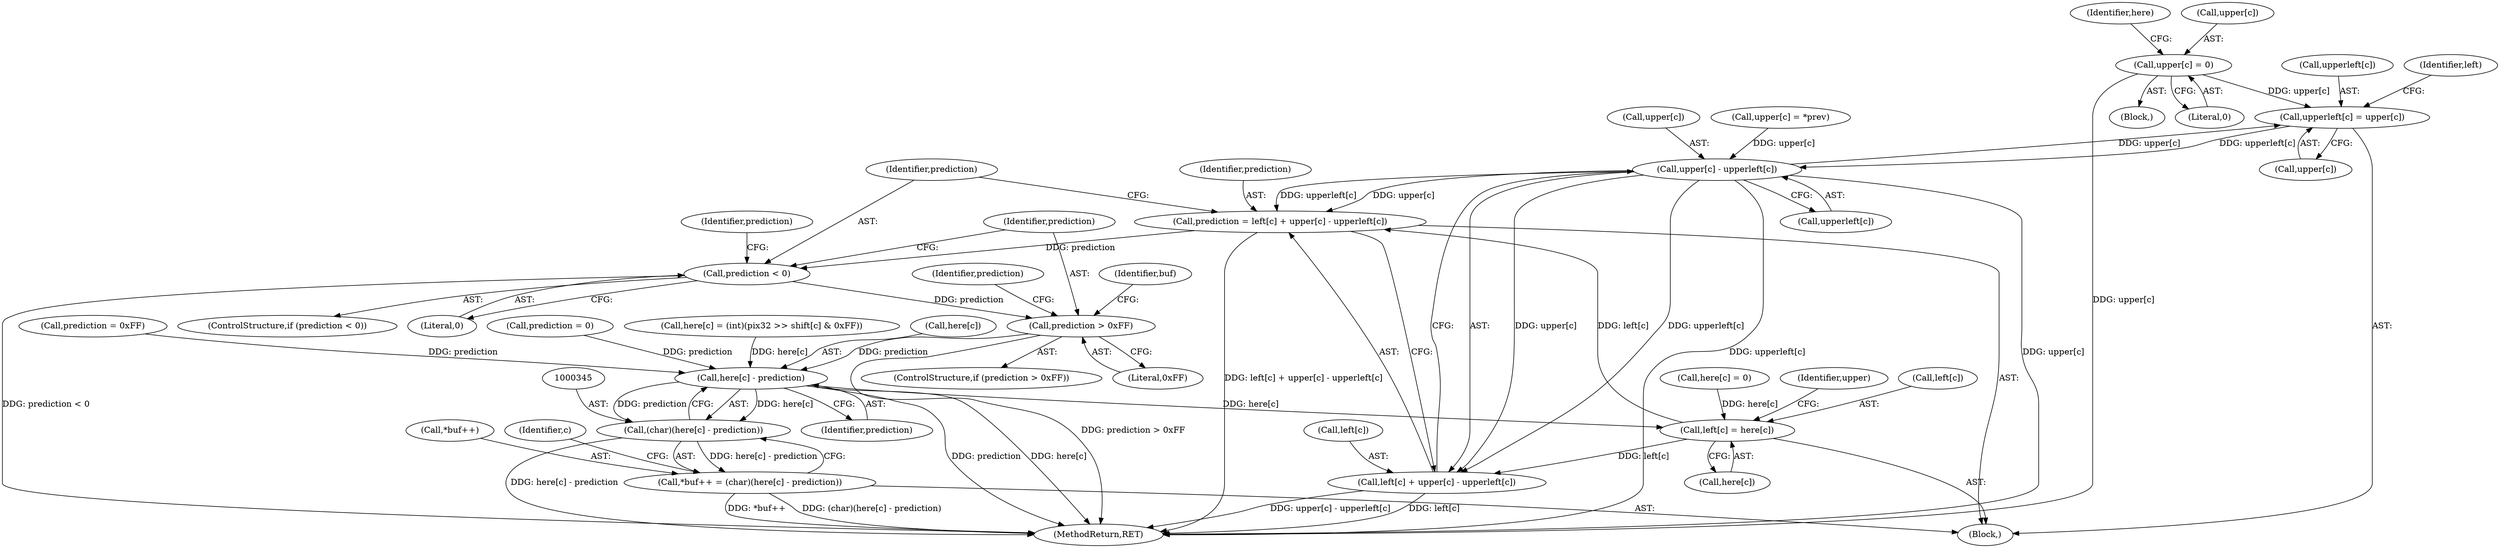 digraph "0_qemu_9f64916da20eea67121d544698676295bbb105a7_7@array" {
"1000224" [label="(Call,upper[c] = 0)"];
"1000270" [label="(Call,upperleft[c] = upper[c])"];
"1000316" [label="(Call,upper[c] - upperleft[c])"];
"1000310" [label="(Call,prediction = left[c] + upper[c] - upperleft[c])"];
"1000324" [label="(Call,prediction < 0)"];
"1000333" [label="(Call,prediction > 0xFF)"];
"1000346" [label="(Call,here[c] - prediction)"];
"1000277" [label="(Call,left[c] = here[c])"];
"1000312" [label="(Call,left[c] + upper[c] - upperleft[c])"];
"1000344" [label="(Call,(char)(here[c] - prediction))"];
"1000340" [label="(Call,*buf++ = (char)(here[c] - prediction))"];
"1000312" [label="(Call,left[c] + upper[c] - upperleft[c])"];
"1000347" [label="(Call,here[c])"];
"1000351" [label="(MethodReturn,RET)"];
"1000316" [label="(Call,upper[c] - upperleft[c])"];
"1000268" [label="(Identifier,c)"];
"1000324" [label="(Call,prediction < 0)"];
"1000277" [label="(Call,left[c] = here[c])"];
"1000323" [label="(ControlStructure,if (prediction < 0))"];
"1000317" [label="(Call,upper[c])"];
"1000329" [label="(Identifier,prediction)"];
"1000224" [label="(Call,upper[c] = 0)"];
"1000229" [label="(Call,here[c] = 0)"];
"1000340" [label="(Call,*buf++ = (char)(here[c] - prediction))"];
"1000332" [label="(ControlStructure,if (prediction > 0xFF))"];
"1000269" [label="(Block,)"];
"1000231" [label="(Identifier,here)"];
"1000311" [label="(Identifier,prediction)"];
"1000223" [label="(Block,)"];
"1000270" [label="(Call,upperleft[c] = upper[c])"];
"1000228" [label="(Literal,0)"];
"1000284" [label="(Call,upper[c] = *prev)"];
"1000335" [label="(Literal,0xFF)"];
"1000343" [label="(Identifier,buf)"];
"1000313" [label="(Call,left[c])"];
"1000310" [label="(Call,prediction = left[c] + upper[c] - upperleft[c])"];
"1000286" [label="(Identifier,upper)"];
"1000350" [label="(Identifier,prediction)"];
"1000337" [label="(Call,prediction = 0xFF)"];
"1000278" [label="(Call,left[c])"];
"1000341" [label="(Call,*buf++)"];
"1000338" [label="(Identifier,prediction)"];
"1000334" [label="(Identifier,prediction)"];
"1000328" [label="(Call,prediction = 0)"];
"1000279" [label="(Identifier,left)"];
"1000333" [label="(Call,prediction > 0xFF)"];
"1000271" [label="(Call,upperleft[c])"];
"1000326" [label="(Literal,0)"];
"1000225" [label="(Call,upper[c])"];
"1000346" [label="(Call,here[c] - prediction)"];
"1000344" [label="(Call,(char)(here[c] - prediction))"];
"1000320" [label="(Call,upperleft[c])"];
"1000325" [label="(Identifier,prediction)"];
"1000290" [label="(Call,here[c] = (int)(pix32 >> shift[c] & 0xFF))"];
"1000281" [label="(Call,here[c])"];
"1000274" [label="(Call,upper[c])"];
"1000224" -> "1000223"  [label="AST: "];
"1000224" -> "1000228"  [label="CFG: "];
"1000225" -> "1000224"  [label="AST: "];
"1000228" -> "1000224"  [label="AST: "];
"1000231" -> "1000224"  [label="CFG: "];
"1000224" -> "1000351"  [label="DDG: upper[c]"];
"1000224" -> "1000270"  [label="DDG: upper[c]"];
"1000270" -> "1000269"  [label="AST: "];
"1000270" -> "1000274"  [label="CFG: "];
"1000271" -> "1000270"  [label="AST: "];
"1000274" -> "1000270"  [label="AST: "];
"1000279" -> "1000270"  [label="CFG: "];
"1000316" -> "1000270"  [label="DDG: upper[c]"];
"1000270" -> "1000316"  [label="DDG: upperleft[c]"];
"1000316" -> "1000312"  [label="AST: "];
"1000316" -> "1000320"  [label="CFG: "];
"1000317" -> "1000316"  [label="AST: "];
"1000320" -> "1000316"  [label="AST: "];
"1000312" -> "1000316"  [label="CFG: "];
"1000316" -> "1000351"  [label="DDG: upperleft[c]"];
"1000316" -> "1000351"  [label="DDG: upper[c]"];
"1000316" -> "1000310"  [label="DDG: upper[c]"];
"1000316" -> "1000310"  [label="DDG: upperleft[c]"];
"1000316" -> "1000312"  [label="DDG: upper[c]"];
"1000316" -> "1000312"  [label="DDG: upperleft[c]"];
"1000284" -> "1000316"  [label="DDG: upper[c]"];
"1000310" -> "1000269"  [label="AST: "];
"1000310" -> "1000312"  [label="CFG: "];
"1000311" -> "1000310"  [label="AST: "];
"1000312" -> "1000310"  [label="AST: "];
"1000325" -> "1000310"  [label="CFG: "];
"1000310" -> "1000351"  [label="DDG: left[c] + upper[c] - upperleft[c]"];
"1000277" -> "1000310"  [label="DDG: left[c]"];
"1000310" -> "1000324"  [label="DDG: prediction"];
"1000324" -> "1000323"  [label="AST: "];
"1000324" -> "1000326"  [label="CFG: "];
"1000325" -> "1000324"  [label="AST: "];
"1000326" -> "1000324"  [label="AST: "];
"1000329" -> "1000324"  [label="CFG: "];
"1000334" -> "1000324"  [label="CFG: "];
"1000324" -> "1000351"  [label="DDG: prediction < 0"];
"1000324" -> "1000333"  [label="DDG: prediction"];
"1000333" -> "1000332"  [label="AST: "];
"1000333" -> "1000335"  [label="CFG: "];
"1000334" -> "1000333"  [label="AST: "];
"1000335" -> "1000333"  [label="AST: "];
"1000338" -> "1000333"  [label="CFG: "];
"1000343" -> "1000333"  [label="CFG: "];
"1000333" -> "1000351"  [label="DDG: prediction > 0xFF"];
"1000333" -> "1000346"  [label="DDG: prediction"];
"1000346" -> "1000344"  [label="AST: "];
"1000346" -> "1000350"  [label="CFG: "];
"1000347" -> "1000346"  [label="AST: "];
"1000350" -> "1000346"  [label="AST: "];
"1000344" -> "1000346"  [label="CFG: "];
"1000346" -> "1000351"  [label="DDG: here[c]"];
"1000346" -> "1000351"  [label="DDG: prediction"];
"1000346" -> "1000277"  [label="DDG: here[c]"];
"1000346" -> "1000344"  [label="DDG: here[c]"];
"1000346" -> "1000344"  [label="DDG: prediction"];
"1000290" -> "1000346"  [label="DDG: here[c]"];
"1000337" -> "1000346"  [label="DDG: prediction"];
"1000328" -> "1000346"  [label="DDG: prediction"];
"1000277" -> "1000269"  [label="AST: "];
"1000277" -> "1000281"  [label="CFG: "];
"1000278" -> "1000277"  [label="AST: "];
"1000281" -> "1000277"  [label="AST: "];
"1000286" -> "1000277"  [label="CFG: "];
"1000229" -> "1000277"  [label="DDG: here[c]"];
"1000277" -> "1000312"  [label="DDG: left[c]"];
"1000313" -> "1000312"  [label="AST: "];
"1000312" -> "1000351"  [label="DDG: upper[c] - upperleft[c]"];
"1000312" -> "1000351"  [label="DDG: left[c]"];
"1000344" -> "1000340"  [label="AST: "];
"1000345" -> "1000344"  [label="AST: "];
"1000340" -> "1000344"  [label="CFG: "];
"1000344" -> "1000351"  [label="DDG: here[c] - prediction"];
"1000344" -> "1000340"  [label="DDG: here[c] - prediction"];
"1000340" -> "1000269"  [label="AST: "];
"1000341" -> "1000340"  [label="AST: "];
"1000268" -> "1000340"  [label="CFG: "];
"1000340" -> "1000351"  [label="DDG: (char)(here[c] - prediction)"];
"1000340" -> "1000351"  [label="DDG: *buf++"];
}

